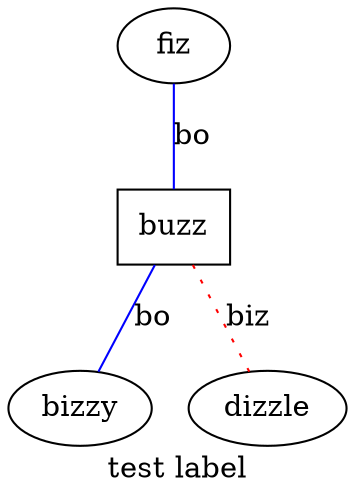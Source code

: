 strict graph graphname {
    // This attribute applies to the graph itself
    size="500,500";
    label="test label";

    // The label attribute can be used to change the label of a node
    a [label="fiz"];
    // Here, the node shape is changed.
    b [shape=box, label="buzz"];
    // These edges both have different line properties
    a -- b -- c [color=blue, label="bo"];
    b -- d [style=dotted, color=red, label="biz"];
    // [style=invis] hides a node.
    c [label="bizzy"];
    d [label="dizzle"];
}
